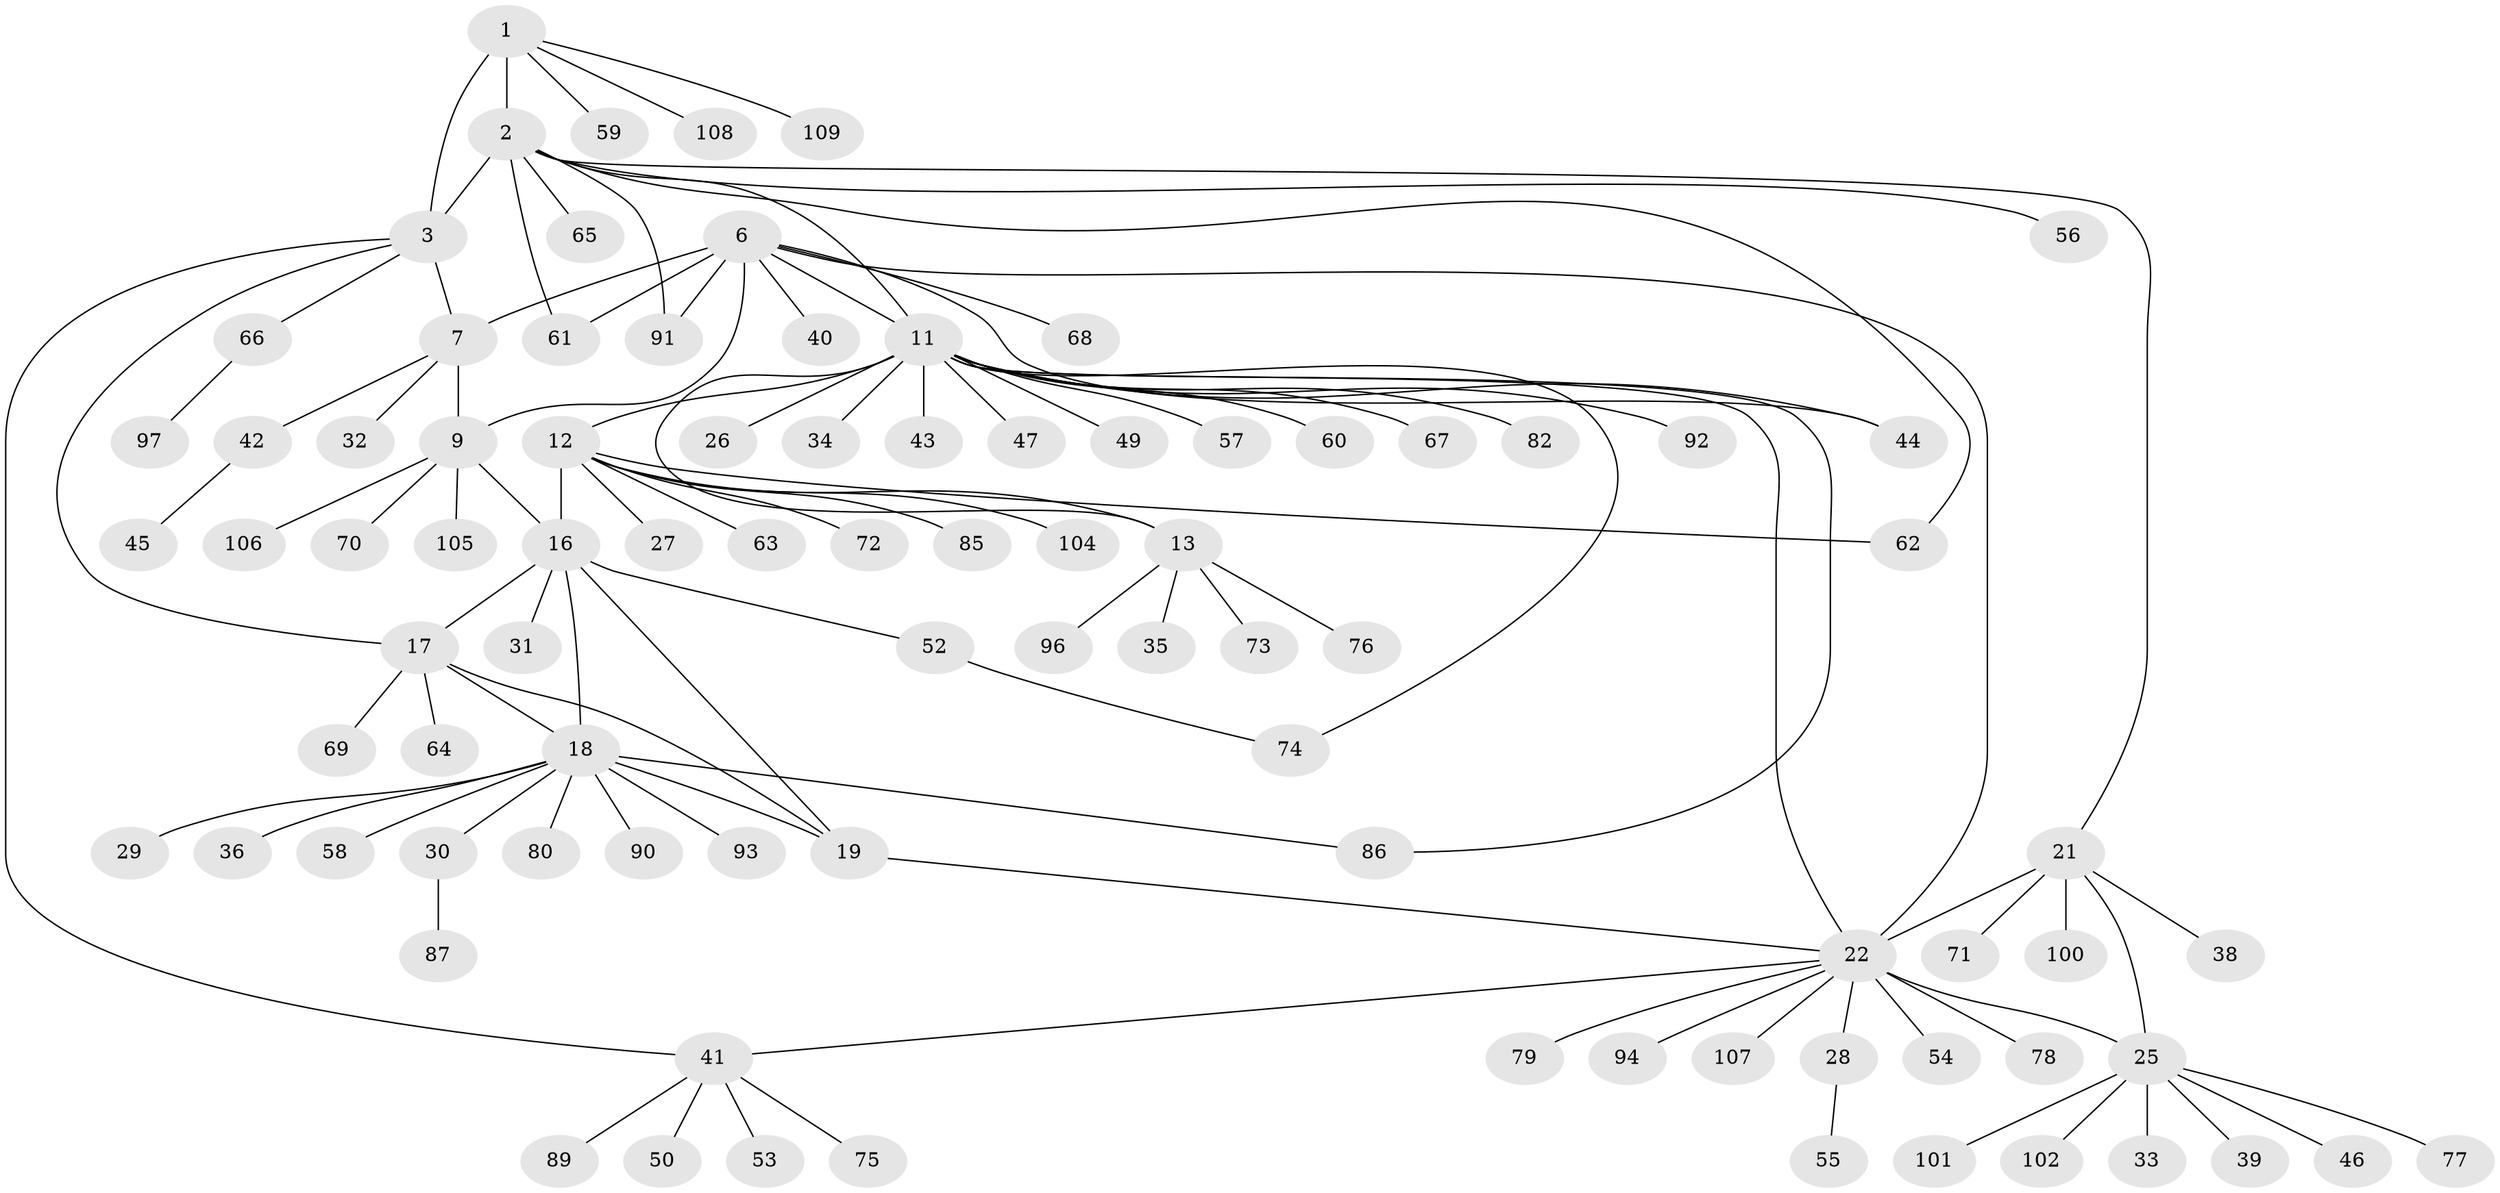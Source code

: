 // original degree distribution, {5: 0.045871559633027525, 12: 0.009174311926605505, 6: 0.05504587155963303, 10: 0.009174311926605505, 8: 0.009174311926605505, 15: 0.009174311926605505, 9: 0.06422018348623854, 7: 0.027522935779816515, 11: 0.009174311926605505, 1: 0.6146788990825688, 2: 0.12844036697247707, 3: 0.01834862385321101}
// Generated by graph-tools (version 1.1) at 2025/42/03/06/25 10:42:11]
// undirected, 89 vertices, 108 edges
graph export_dot {
graph [start="1"]
  node [color=gray90,style=filled];
  1 [super="+4"];
  2 [super="+88"];
  3 [super="+5"];
  6 [super="+10"];
  7 [super="+8"];
  9 [super="+51"];
  11 [super="+15"];
  12 [super="+14"];
  13 [super="+95"];
  16 [super="+37"];
  17;
  18 [super="+20"];
  19;
  21 [super="+23"];
  22 [super="+24"];
  25 [super="+98"];
  26;
  27 [super="+81"];
  28;
  29;
  30;
  31;
  32;
  33;
  34;
  35;
  36;
  38;
  39;
  40;
  41 [super="+48"];
  42;
  43;
  44 [super="+103"];
  45 [super="+84"];
  46;
  47;
  49;
  50;
  52 [super="+83"];
  53;
  54;
  55;
  56;
  57;
  58;
  59;
  60;
  61;
  62;
  63;
  64;
  65;
  66;
  67;
  68;
  69;
  70;
  71;
  72;
  73;
  74;
  75;
  76;
  77 [super="+99"];
  78;
  79;
  80;
  82;
  85;
  86;
  87;
  89;
  90;
  91;
  92;
  93;
  94;
  96;
  97;
  100;
  101;
  102;
  104;
  105;
  106;
  107;
  108;
  109;
  1 -- 2 [weight=2];
  1 -- 3 [weight=4];
  1 -- 59;
  1 -- 108;
  1 -- 109;
  2 -- 3 [weight=2];
  2 -- 11;
  2 -- 56;
  2 -- 61;
  2 -- 62;
  2 -- 65;
  2 -- 91;
  2 -- 21;
  3 -- 41;
  3 -- 66;
  3 -- 17;
  3 -- 7;
  6 -- 7 [weight=4];
  6 -- 9 [weight=2];
  6 -- 22;
  6 -- 40;
  6 -- 44;
  6 -- 61;
  6 -- 68;
  6 -- 91;
  6 -- 11;
  7 -- 9 [weight=2];
  7 -- 32;
  7 -- 42;
  9 -- 16;
  9 -- 70;
  9 -- 105;
  9 -- 106;
  11 -- 12 [weight=4];
  11 -- 13 [weight=2];
  11 -- 26;
  11 -- 34;
  11 -- 43;
  11 -- 44;
  11 -- 49;
  11 -- 57;
  11 -- 74;
  11 -- 86;
  11 -- 92;
  11 -- 67;
  11 -- 47;
  11 -- 82;
  11 -- 22;
  11 -- 60;
  12 -- 13 [weight=2];
  12 -- 63;
  12 -- 104;
  12 -- 72;
  12 -- 16;
  12 -- 85;
  12 -- 27;
  12 -- 62;
  13 -- 35;
  13 -- 73;
  13 -- 76;
  13 -- 96;
  16 -- 17;
  16 -- 18 [weight=2];
  16 -- 19;
  16 -- 31;
  16 -- 52;
  17 -- 18 [weight=2];
  17 -- 19;
  17 -- 64;
  17 -- 69;
  18 -- 19 [weight=2];
  18 -- 29;
  18 -- 30;
  18 -- 58;
  18 -- 90;
  18 -- 93;
  18 -- 80;
  18 -- 36;
  18 -- 86;
  19 -- 22;
  21 -- 22 [weight=4];
  21 -- 25 [weight=2];
  21 -- 100;
  21 -- 38;
  21 -- 71;
  22 -- 25 [weight=2];
  22 -- 28;
  22 -- 94;
  22 -- 107;
  22 -- 78;
  22 -- 79;
  22 -- 54;
  22 -- 41;
  25 -- 33;
  25 -- 39;
  25 -- 46;
  25 -- 77;
  25 -- 101;
  25 -- 102;
  28 -- 55;
  30 -- 87;
  41 -- 50;
  41 -- 53;
  41 -- 75;
  41 -- 89;
  42 -- 45;
  52 -- 74;
  66 -- 97;
}
